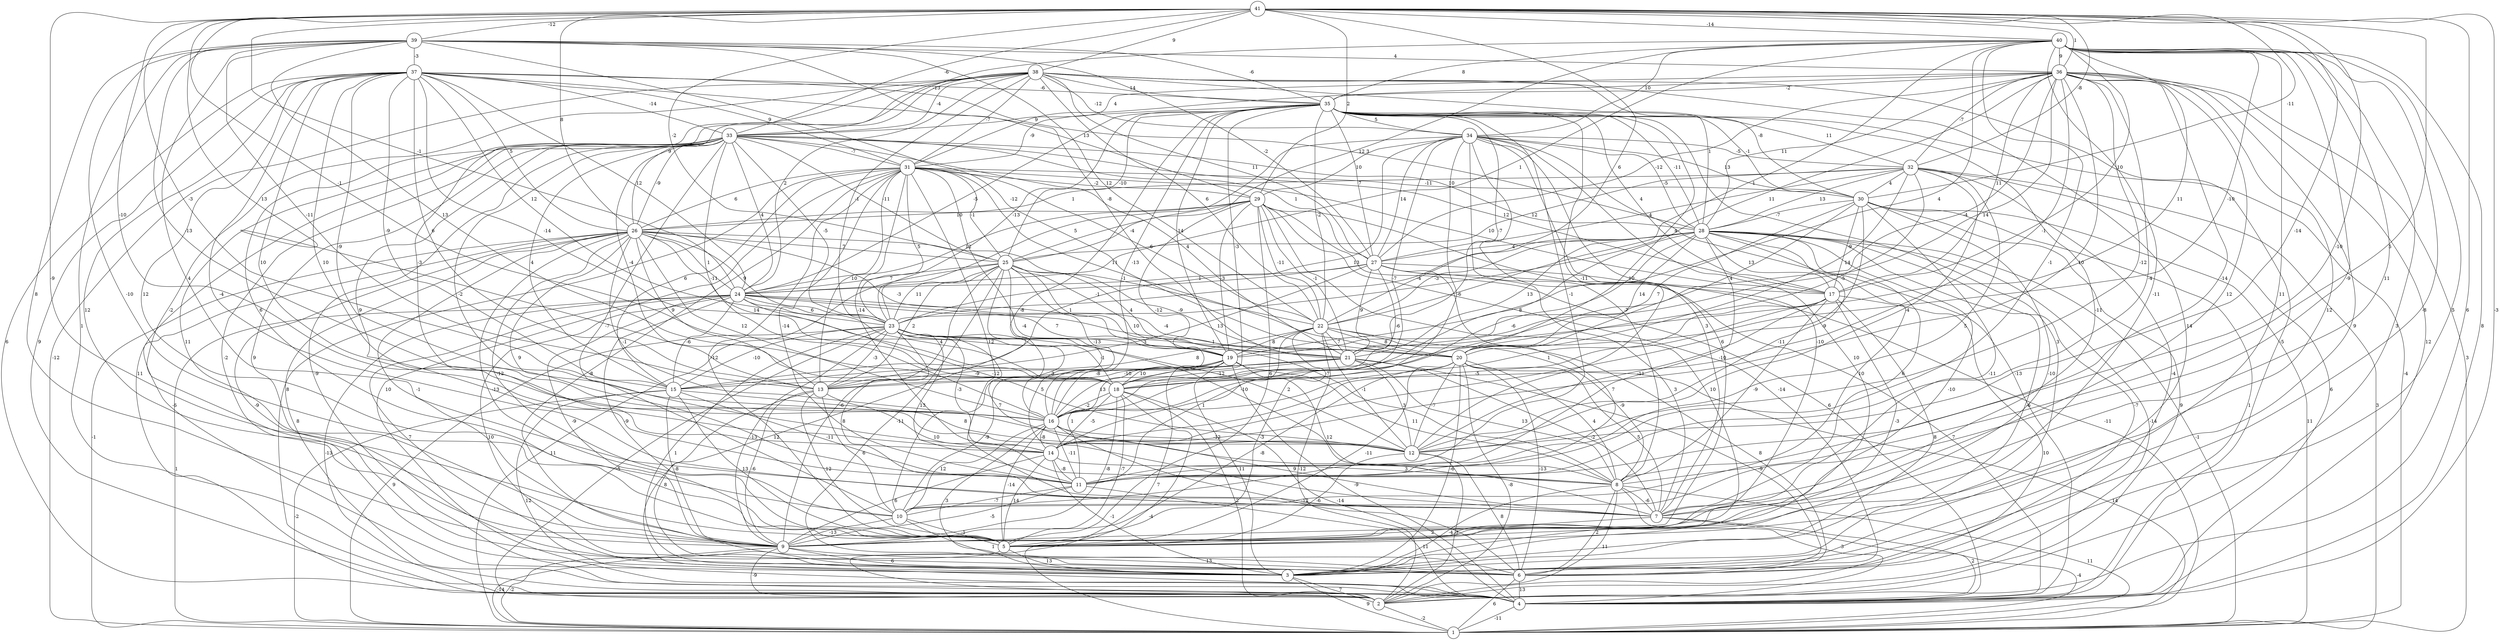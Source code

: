 graph { 
	 fontname="Helvetica,Arial,sans-serif" 
	 node [shape = circle]; 
	 41 -- 2 [label = "6"];
	 41 -- 4 [label = "-3"];
	 41 -- 5 [label = "-9"];
	 41 -- 8 [label = "5"];
	 41 -- 11 [label = "-10"];
	 41 -- 12 [label = "-14"];
	 41 -- 15 [label = "-3"];
	 41 -- 16 [label = "-10"];
	 41 -- 18 [label = "13"];
	 41 -- 19 [label = "-1"];
	 41 -- 22 [label = "6"];
	 41 -- 24 [label = "-1"];
	 41 -- 25 [label = "-2"];
	 41 -- 26 [label = "8"];
	 41 -- 29 [label = "2"];
	 41 -- 30 [label = "-11"];
	 41 -- 32 [label = "-8"];
	 41 -- 33 [label = "-6"];
	 41 -- 36 [label = "1"];
	 41 -- 38 [label = "9"];
	 41 -- 39 [label = "-12"];
	 41 -- 40 [label = "-14"];
	 40 -- 2 [label = "3"];
	 40 -- 3 [label = "-8"];
	 40 -- 4 [label = "8"];
	 40 -- 5 [label = "11"];
	 40 -- 6 [label = "5"];
	 40 -- 7 [label = "11"];
	 40 -- 9 [label = "-11"];
	 40 -- 10 [label = "-9"];
	 40 -- 11 [label = "-1"];
	 40 -- 17 [label = "10"];
	 40 -- 19 [label = "4"];
	 40 -- 20 [label = "-10"];
	 40 -- 21 [label = "11"];
	 40 -- 22 [label = "1"];
	 40 -- 24 [label = "1"];
	 40 -- 25 [label = "12"];
	 40 -- 33 [label = "-13"];
	 40 -- 34 [label = "10"];
	 40 -- 35 [label = "8"];
	 40 -- 36 [label = "9"];
	 39 -- 4 [label = "1"];
	 39 -- 5 [label = "-10"];
	 39 -- 7 [label = "4"];
	 39 -- 9 [label = "8"];
	 39 -- 13 [label = "-11"];
	 39 -- 16 [label = "-13"];
	 39 -- 18 [label = "13"];
	 39 -- 20 [label = "-12"];
	 39 -- 21 [label = "-8"];
	 39 -- 22 [label = "12"];
	 39 -- 27 [label = "-2"];
	 39 -- 35 [label = "-6"];
	 39 -- 36 [label = "4"];
	 39 -- 37 [label = "-3"];
	 38 -- 1 [label = "-12"];
	 38 -- 3 [label = "14"];
	 38 -- 4 [label = "-5"];
	 38 -- 5 [label = "6"];
	 38 -- 9 [label = "-2"];
	 38 -- 14 [label = "-3"];
	 38 -- 22 [label = "6"];
	 38 -- 23 [label = "-1"];
	 38 -- 24 [label = "2"];
	 38 -- 26 [label = "9"];
	 38 -- 27 [label = "11"];
	 38 -- 28 [label = "1"];
	 38 -- 30 [label = "-8"];
	 38 -- 31 [label = "-7"];
	 38 -- 33 [label = "-4"];
	 38 -- 34 [label = "-12"];
	 38 -- 35 [label = "14"];
	 37 -- 2 [label = "6"];
	 37 -- 4 [label = "9"];
	 37 -- 7 [label = "-4"];
	 37 -- 9 [label = "12"];
	 37 -- 10 [label = "12"];
	 37 -- 12 [label = "10"];
	 37 -- 13 [label = "6"];
	 37 -- 14 [label = "10"];
	 37 -- 15 [label = "-9"];
	 37 -- 16 [label = "-9"];
	 37 -- 18 [label = "-14"];
	 37 -- 23 [label = "12"];
	 37 -- 24 [label = "12"];
	 37 -- 26 [label = "5"];
	 37 -- 28 [label = "3"];
	 37 -- 29 [label = "13"];
	 37 -- 31 [label = "9"];
	 37 -- 33 [label = "-14"];
	 37 -- 35 [label = "-6"];
	 36 -- 1 [label = "3"];
	 36 -- 3 [label = "9"];
	 36 -- 4 [label = "12"];
	 36 -- 7 [label = "12"];
	 36 -- 8 [label = "-14"];
	 36 -- 9 [label = "12"];
	 36 -- 11 [label = "-4"];
	 36 -- 12 [label = "-12"];
	 36 -- 14 [label = "10"];
	 36 -- 17 [label = "11"];
	 36 -- 18 [label = "-1"];
	 36 -- 19 [label = "-4"];
	 36 -- 21 [label = "14"];
	 36 -- 23 [label = "11"];
	 36 -- 27 [label = "-12"];
	 36 -- 28 [label = "11"];
	 36 -- 31 [label = "9"];
	 36 -- 32 [label = "-7"];
	 36 -- 33 [label = "4"];
	 36 -- 35 [label = "-2"];
	 35 -- 1 [label = "-4"];
	 35 -- 3 [label = "3"];
	 35 -- 7 [label = "-11"];
	 35 -- 10 [label = "-8"];
	 35 -- 11 [label = "-1"];
	 35 -- 12 [label = "-11"];
	 35 -- 16 [label = "-13"];
	 35 -- 17 [label = "4"];
	 35 -- 18 [label = "-3"];
	 35 -- 19 [label = "14"];
	 35 -- 20 [label = "4"];
	 35 -- 21 [label = "-7"];
	 35 -- 22 [label = "-2"];
	 35 -- 23 [label = "-13"];
	 35 -- 24 [label = "-5"];
	 35 -- 25 [label = "-10"];
	 35 -- 27 [label = "7"];
	 35 -- 28 [label = "-11"];
	 35 -- 30 [label = "-1"];
	 35 -- 31 [label = "-9"];
	 35 -- 32 [label = "11"];
	 35 -- 34 [label = "5"];
	 34 -- 3 [label = "10"];
	 34 -- 4 [label = "-13"];
	 34 -- 5 [label = "-10"];
	 34 -- 7 [label = "3"];
	 34 -- 8 [label = "-7"];
	 34 -- 9 [label = "6"];
	 34 -- 14 [label = "-6"];
	 34 -- 15 [label = "13"];
	 34 -- 16 [label = "-7"];
	 34 -- 23 [label = "5"];
	 34 -- 27 [label = "14"];
	 34 -- 28 [label = "-5"];
	 34 -- 29 [label = "10"];
	 34 -- 30 [label = "13"];
	 34 -- 32 [label = "-5"];
	 33 -- 2 [label = "11"];
	 33 -- 3 [label = "-2"];
	 33 -- 4 [label = "-9"];
	 33 -- 6 [label = "9"];
	 33 -- 9 [label = "11"];
	 33 -- 10 [label = "-7"];
	 33 -- 11 [label = "9"];
	 33 -- 13 [label = "-4"];
	 33 -- 14 [label = "-2"];
	 33 -- 15 [label = "4"];
	 33 -- 16 [label = "-11"];
	 33 -- 17 [label = "12"];
	 33 -- 21 [label = "4"];
	 33 -- 23 [label = "-5"];
	 33 -- 24 [label = "4"];
	 33 -- 25 [label = "-11"];
	 33 -- 26 [label = "-9"];
	 33 -- 27 [label = "1"];
	 33 -- 28 [label = "10"];
	 33 -- 31 [label = "-7"];
	 32 -- 1 [label = "3"];
	 32 -- 4 [label = "6"];
	 32 -- 6 [label = "-4"];
	 32 -- 11 [label = "5"];
	 32 -- 12 [label = "-4"];
	 32 -- 13 [label = "-5"];
	 32 -- 20 [label = "14"];
	 32 -- 25 [label = "12"];
	 32 -- 26 [label = "1"];
	 32 -- 27 [label = "4"];
	 32 -- 28 [label = "13"];
	 32 -- 30 [label = "4"];
	 31 -- 2 [label = "8"];
	 31 -- 4 [label = "10"];
	 31 -- 5 [label = "-12"];
	 31 -- 6 [label = "-8"];
	 31 -- 7 [label = "12"];
	 31 -- 8 [label = "-4"];
	 31 -- 11 [label = "-14"];
	 31 -- 13 [label = "10"];
	 31 -- 14 [label = "-14"];
	 31 -- 15 [label = "6"];
	 31 -- 17 [label = "10"];
	 31 -- 20 [label = "11"];
	 31 -- 22 [label = "-6"];
	 31 -- 23 [label = "5"];
	 31 -- 25 [label = "-1"];
	 31 -- 26 [label = "6"];
	 31 -- 29 [label = "-2"];
	 31 -- 30 [label = "-11"];
	 30 -- 1 [label = "11"];
	 30 -- 2 [label = "9"];
	 30 -- 4 [label = "1"];
	 30 -- 5 [label = "-10"];
	 30 -- 9 [label = "-11"];
	 30 -- 14 [label = "-9"];
	 30 -- 17 [label = "-9"];
	 30 -- 18 [label = "7"];
	 30 -- 20 [label = "4"];
	 30 -- 28 [label = "-7"];
	 29 -- 1 [label = "-11"];
	 29 -- 3 [label = "10"];
	 29 -- 4 [label = "6"];
	 29 -- 5 [label = "6"];
	 29 -- 6 [label = "-14"];
	 29 -- 16 [label = "-12"];
	 29 -- 19 [label = "-3"];
	 29 -- 21 [label = "-1"];
	 29 -- 22 [label = "-11"];
	 29 -- 24 [label = "12"];
	 29 -- 25 [label = "-4"];
	 29 -- 26 [label = "10"];
	 28 -- 1 [label = "-1"];
	 28 -- 2 [label = "-14"];
	 28 -- 3 [label = "-6"];
	 28 -- 6 [label = "-7"];
	 28 -- 7 [label = "6"];
	 28 -- 9 [label = "-10"];
	 28 -- 10 [label = "10"];
	 28 -- 11 [label = "-10"];
	 28 -- 12 [label = "-11"];
	 28 -- 16 [label = "-6"];
	 28 -- 17 [label = "13"];
	 28 -- 18 [label = "8"];
	 28 -- 20 [label = "14"];
	 28 -- 21 [label = "13"];
	 28 -- 22 [label = "-3"];
	 28 -- 23 [label = "-4"];
	 28 -- 27 [label = "4"];
	 27 -- 4 [label = "7"];
	 27 -- 7 [label = "3"];
	 27 -- 10 [label = "7"];
	 27 -- 15 [label = "13"];
	 27 -- 17 [label = "10"];
	 27 -- 18 [label = "-6"];
	 27 -- 21 [label = "9"];
	 27 -- 23 [label = "-1"];
	 27 -- 24 [label = "1"];
	 26 -- 1 [label = "-1"];
	 26 -- 3 [label = "-6"];
	 26 -- 4 [label = "8"];
	 26 -- 5 [label = "-13"];
	 26 -- 6 [label = "-9"];
	 26 -- 9 [label = "-1"];
	 26 -- 10 [label = "-12"];
	 26 -- 11 [label = "9"];
	 26 -- 12 [label = "-1"];
	 26 -- 13 [label = "9"];
	 26 -- 16 [label = "12"];
	 26 -- 18 [label = "14"];
	 26 -- 19 [label = "-3"];
	 26 -- 22 [label = "-1"];
	 26 -- 23 [label = "9"];
	 26 -- 24 [label = "1"];
	 26 -- 25 [label = "7"];
	 25 -- 1 [label = "11"];
	 25 -- 4 [label = "12"];
	 25 -- 6 [label = "-11"];
	 25 -- 7 [label = "5"];
	 25 -- 8 [label = "-7"];
	 25 -- 9 [label = "-6"];
	 25 -- 13 [label = "2"];
	 25 -- 16 [label = "-13"];
	 25 -- 19 [label = "1"];
	 25 -- 20 [label = "-9"];
	 25 -- 21 [label = "4"];
	 25 -- 23 [label = "11"];
	 25 -- 24 [label = "7"];
	 24 -- 1 [label = "1"];
	 24 -- 2 [label = "-13"];
	 24 -- 3 [label = "7"];
	 24 -- 5 [label = "-9"];
	 24 -- 6 [label = "10"];
	 24 -- 9 [label = "-9"];
	 24 -- 12 [label = "-12"];
	 24 -- 15 [label = "-6"];
	 24 -- 18 [label = "4"];
	 24 -- 19 [label = "7"];
	 24 -- 20 [label = "-4"];
	 24 -- 21 [label = "10"];
	 24 -- 23 [label = "6"];
	 23 -- 1 [label = "9"];
	 23 -- 2 [label = "-5"];
	 23 -- 3 [label = "1"];
	 23 -- 7 [label = "8"];
	 23 -- 8 [label = "7"];
	 23 -- 9 [label = "-13"];
	 23 -- 11 [label = "13"];
	 23 -- 12 [label = "2"];
	 23 -- 13 [label = "-3"];
	 23 -- 14 [label = "-3"];
	 23 -- 15 [label = "-10"];
	 23 -- 16 [label = "3"];
	 23 -- 18 [label = "-1"];
	 23 -- 20 [label = "1"];
	 23 -- 21 [label = "3"];
	 22 -- 2 [label = "-12"];
	 22 -- 5 [label = "-3"];
	 22 -- 6 [label = "8"];
	 22 -- 8 [label = "-9"];
	 22 -- 11 [label = "1"];
	 22 -- 12 [label = "-1"];
	 22 -- 13 [label = "8"];
	 22 -- 19 [label = "8"];
	 22 -- 20 [label = "8"];
	 22 -- 21 [label = "7"];
	 21 -- 6 [label = "-9"];
	 21 -- 7 [label = "-2"];
	 21 -- 8 [label = "13"];
	 21 -- 12 [label = "3"];
	 21 -- 13 [label = "-10"];
	 21 -- 15 [label = "-8"];
	 21 -- 16 [label = "13"];
	 21 -- 18 [label = "-12"];
	 20 -- 1 [label = "14"];
	 20 -- 2 [label = "-8"];
	 20 -- 3 [label = "-6"];
	 20 -- 5 [label = "-11"];
	 20 -- 6 [label = "-13"];
	 20 -- 7 [label = "5"];
	 20 -- 8 [label = "4"];
	 20 -- 9 [label = "-8"];
	 20 -- 12 [label = "-7"];
	 20 -- 16 [label = "-10"];
	 19 -- 2 [label = "7"];
	 19 -- 3 [label = "11"];
	 19 -- 4 [label = "-9"];
	 19 -- 7 [label = "12"];
	 19 -- 8 [label = "11"];
	 19 -- 10 [label = "-9"];
	 19 -- 11 [label = "1"];
	 19 -- 13 [label = "-9"];
	 19 -- 18 [label = "10"];
	 18 -- 1 [label = "-4"];
	 18 -- 2 [label = "2"];
	 18 -- 4 [label = "-14"];
	 18 -- 5 [label = "-7"];
	 18 -- 9 [label = "-8"];
	 18 -- 14 [label = "-5"];
	 18 -- 16 [label = "-2"];
	 17 -- 2 [label = "10"];
	 17 -- 3 [label = "8"];
	 17 -- 5 [label = "-3"];
	 17 -- 8 [label = "-9"];
	 17 -- 12 [label = "-11"];
	 17 -- 14 [label = "-5"];
	 17 -- 16 [label = "1"];
	 16 -- 3 [label = "3"];
	 16 -- 5 [label = "-14"];
	 16 -- 6 [label = "-12"];
	 16 -- 7 [label = "9"];
	 16 -- 10 [label = "12"];
	 16 -- 11 [label = "-11"];
	 16 -- 12 [label = "-12"];
	 16 -- 14 [label = "-8"];
	 15 -- 1 [label = "-2"];
	 15 -- 4 [label = "12"];
	 15 -- 5 [label = "13"];
	 15 -- 9 [label = "-8"];
	 15 -- 11 [label = "-11"];
	 15 -- 12 [label = "8"];
	 14 -- 3 [label = "-1"];
	 14 -- 5 [label = "14"];
	 14 -- 8 [label = "3"];
	 14 -- 9 [label = "6"];
	 14 -- 11 [label = "-8"];
	 13 -- 3 [label = "8"];
	 13 -- 5 [label = "12"];
	 13 -- 8 [label = "10"];
	 13 -- 9 [label = "-6"];
	 13 -- 10 [label = "6"];
	 12 -- 2 [label = "3"];
	 12 -- 5 [label = "-6"];
	 12 -- 6 [label = "8"];
	 11 -- 4 [label = "11"];
	 11 -- 9 [label = "-5"];
	 11 -- 10 [label = "-7"];
	 10 -- 5 [label = "-1"];
	 10 -- 6 [label = "1"];
	 10 -- 9 [label = "-13"];
	 9 -- 1 [label = "-14"];
	 9 -- 2 [label = "-9"];
	 9 -- 3 [label = "6"];
	 9 -- 6 [label = "13"];
	 8 -- 1 [label = "11"];
	 8 -- 2 [label = "11"];
	 8 -- 3 [label = "-4"];
	 8 -- 4 [label = "3"];
	 8 -- 6 [label = "2"];
	 8 -- 7 [label = "-6"];
	 7 -- 1 [label = "-4"];
	 7 -- 4 [label = "2"];
	 7 -- 5 [label = "2"];
	 6 -- 1 [label = "6"];
	 6 -- 4 [label = "13"];
	 5 -- 1 [label = "-2"];
	 5 -- 3 [label = "13"];
	 4 -- 1 [label = "-11"];
	 3 -- 1 [label = "9"];
	 3 -- 2 [label = "7"];
	 2 -- 1 [label = "-2"];
	 1;
	 2;
	 3;
	 4;
	 5;
	 6;
	 7;
	 8;
	 9;
	 10;
	 11;
	 12;
	 13;
	 14;
	 15;
	 16;
	 17;
	 18;
	 19;
	 20;
	 21;
	 22;
	 23;
	 24;
	 25;
	 26;
	 27;
	 28;
	 29;
	 30;
	 31;
	 32;
	 33;
	 34;
	 35;
	 36;
	 37;
	 38;
	 39;
	 40;
	 41;
}
